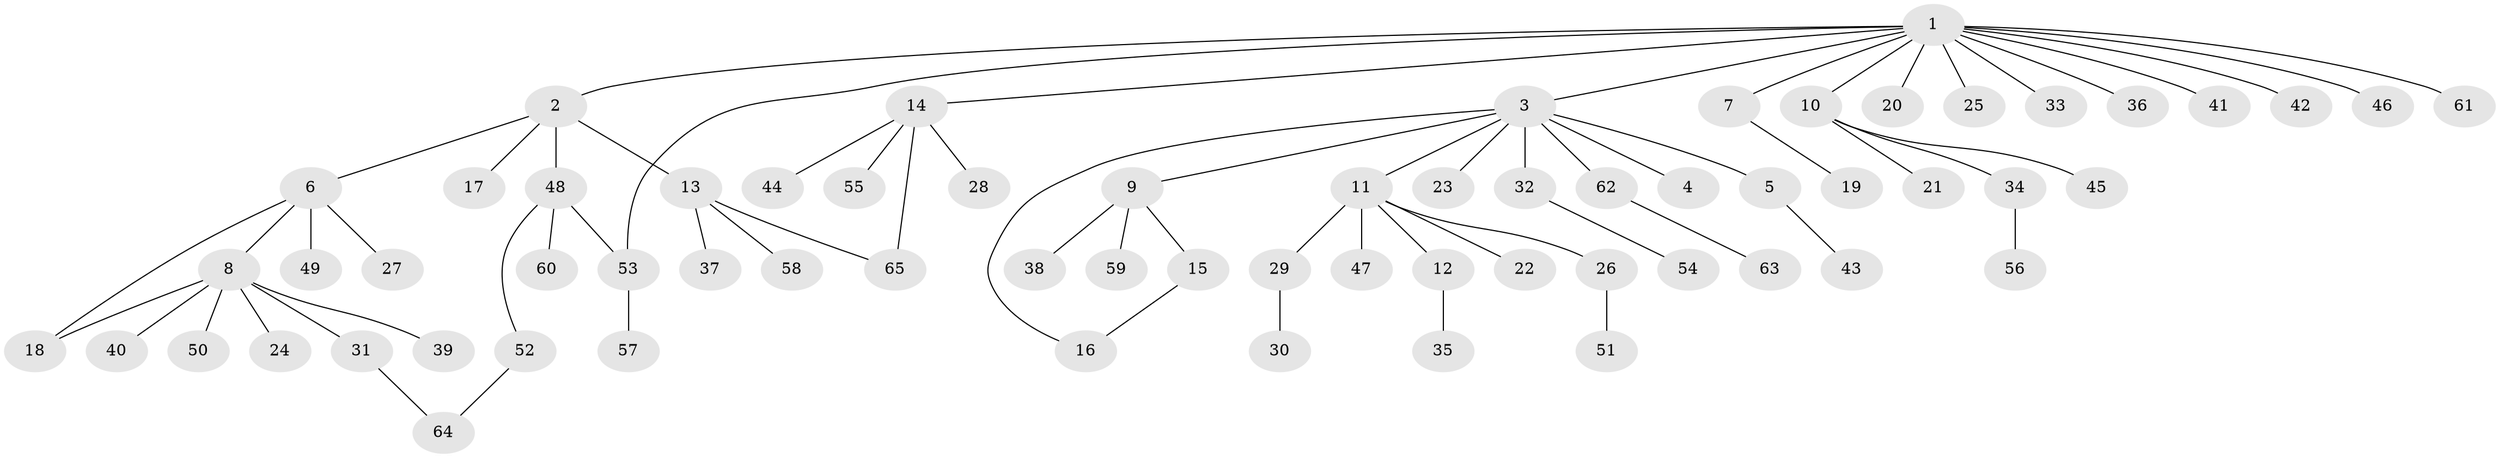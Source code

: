 // coarse degree distribution, {4: 0.07692307692307693, 11: 0.038461538461538464, 1: 0.5, 2: 0.2692307692307692, 3: 0.07692307692307693, 6: 0.038461538461538464}
// Generated by graph-tools (version 1.1) at 2025/36/03/04/25 23:36:53]
// undirected, 65 vertices, 69 edges
graph export_dot {
  node [color=gray90,style=filled];
  1;
  2;
  3;
  4;
  5;
  6;
  7;
  8;
  9;
  10;
  11;
  12;
  13;
  14;
  15;
  16;
  17;
  18;
  19;
  20;
  21;
  22;
  23;
  24;
  25;
  26;
  27;
  28;
  29;
  30;
  31;
  32;
  33;
  34;
  35;
  36;
  37;
  38;
  39;
  40;
  41;
  42;
  43;
  44;
  45;
  46;
  47;
  48;
  49;
  50;
  51;
  52;
  53;
  54;
  55;
  56;
  57;
  58;
  59;
  60;
  61;
  62;
  63;
  64;
  65;
  1 -- 2;
  1 -- 3;
  1 -- 7;
  1 -- 10;
  1 -- 14;
  1 -- 20;
  1 -- 25;
  1 -- 33;
  1 -- 36;
  1 -- 41;
  1 -- 42;
  1 -- 46;
  1 -- 53;
  1 -- 61;
  2 -- 6;
  2 -- 13;
  2 -- 17;
  2 -- 48;
  3 -- 4;
  3 -- 5;
  3 -- 9;
  3 -- 11;
  3 -- 16;
  3 -- 23;
  3 -- 32;
  3 -- 62;
  5 -- 43;
  6 -- 8;
  6 -- 18;
  6 -- 27;
  6 -- 49;
  7 -- 19;
  8 -- 18;
  8 -- 24;
  8 -- 31;
  8 -- 39;
  8 -- 40;
  8 -- 50;
  9 -- 15;
  9 -- 38;
  9 -- 59;
  10 -- 21;
  10 -- 34;
  10 -- 45;
  11 -- 12;
  11 -- 22;
  11 -- 26;
  11 -- 29;
  11 -- 47;
  12 -- 35;
  13 -- 37;
  13 -- 58;
  13 -- 65;
  14 -- 28;
  14 -- 44;
  14 -- 55;
  14 -- 65;
  15 -- 16;
  26 -- 51;
  29 -- 30;
  31 -- 64;
  32 -- 54;
  34 -- 56;
  48 -- 52;
  48 -- 53;
  48 -- 60;
  52 -- 64;
  53 -- 57;
  62 -- 63;
}
